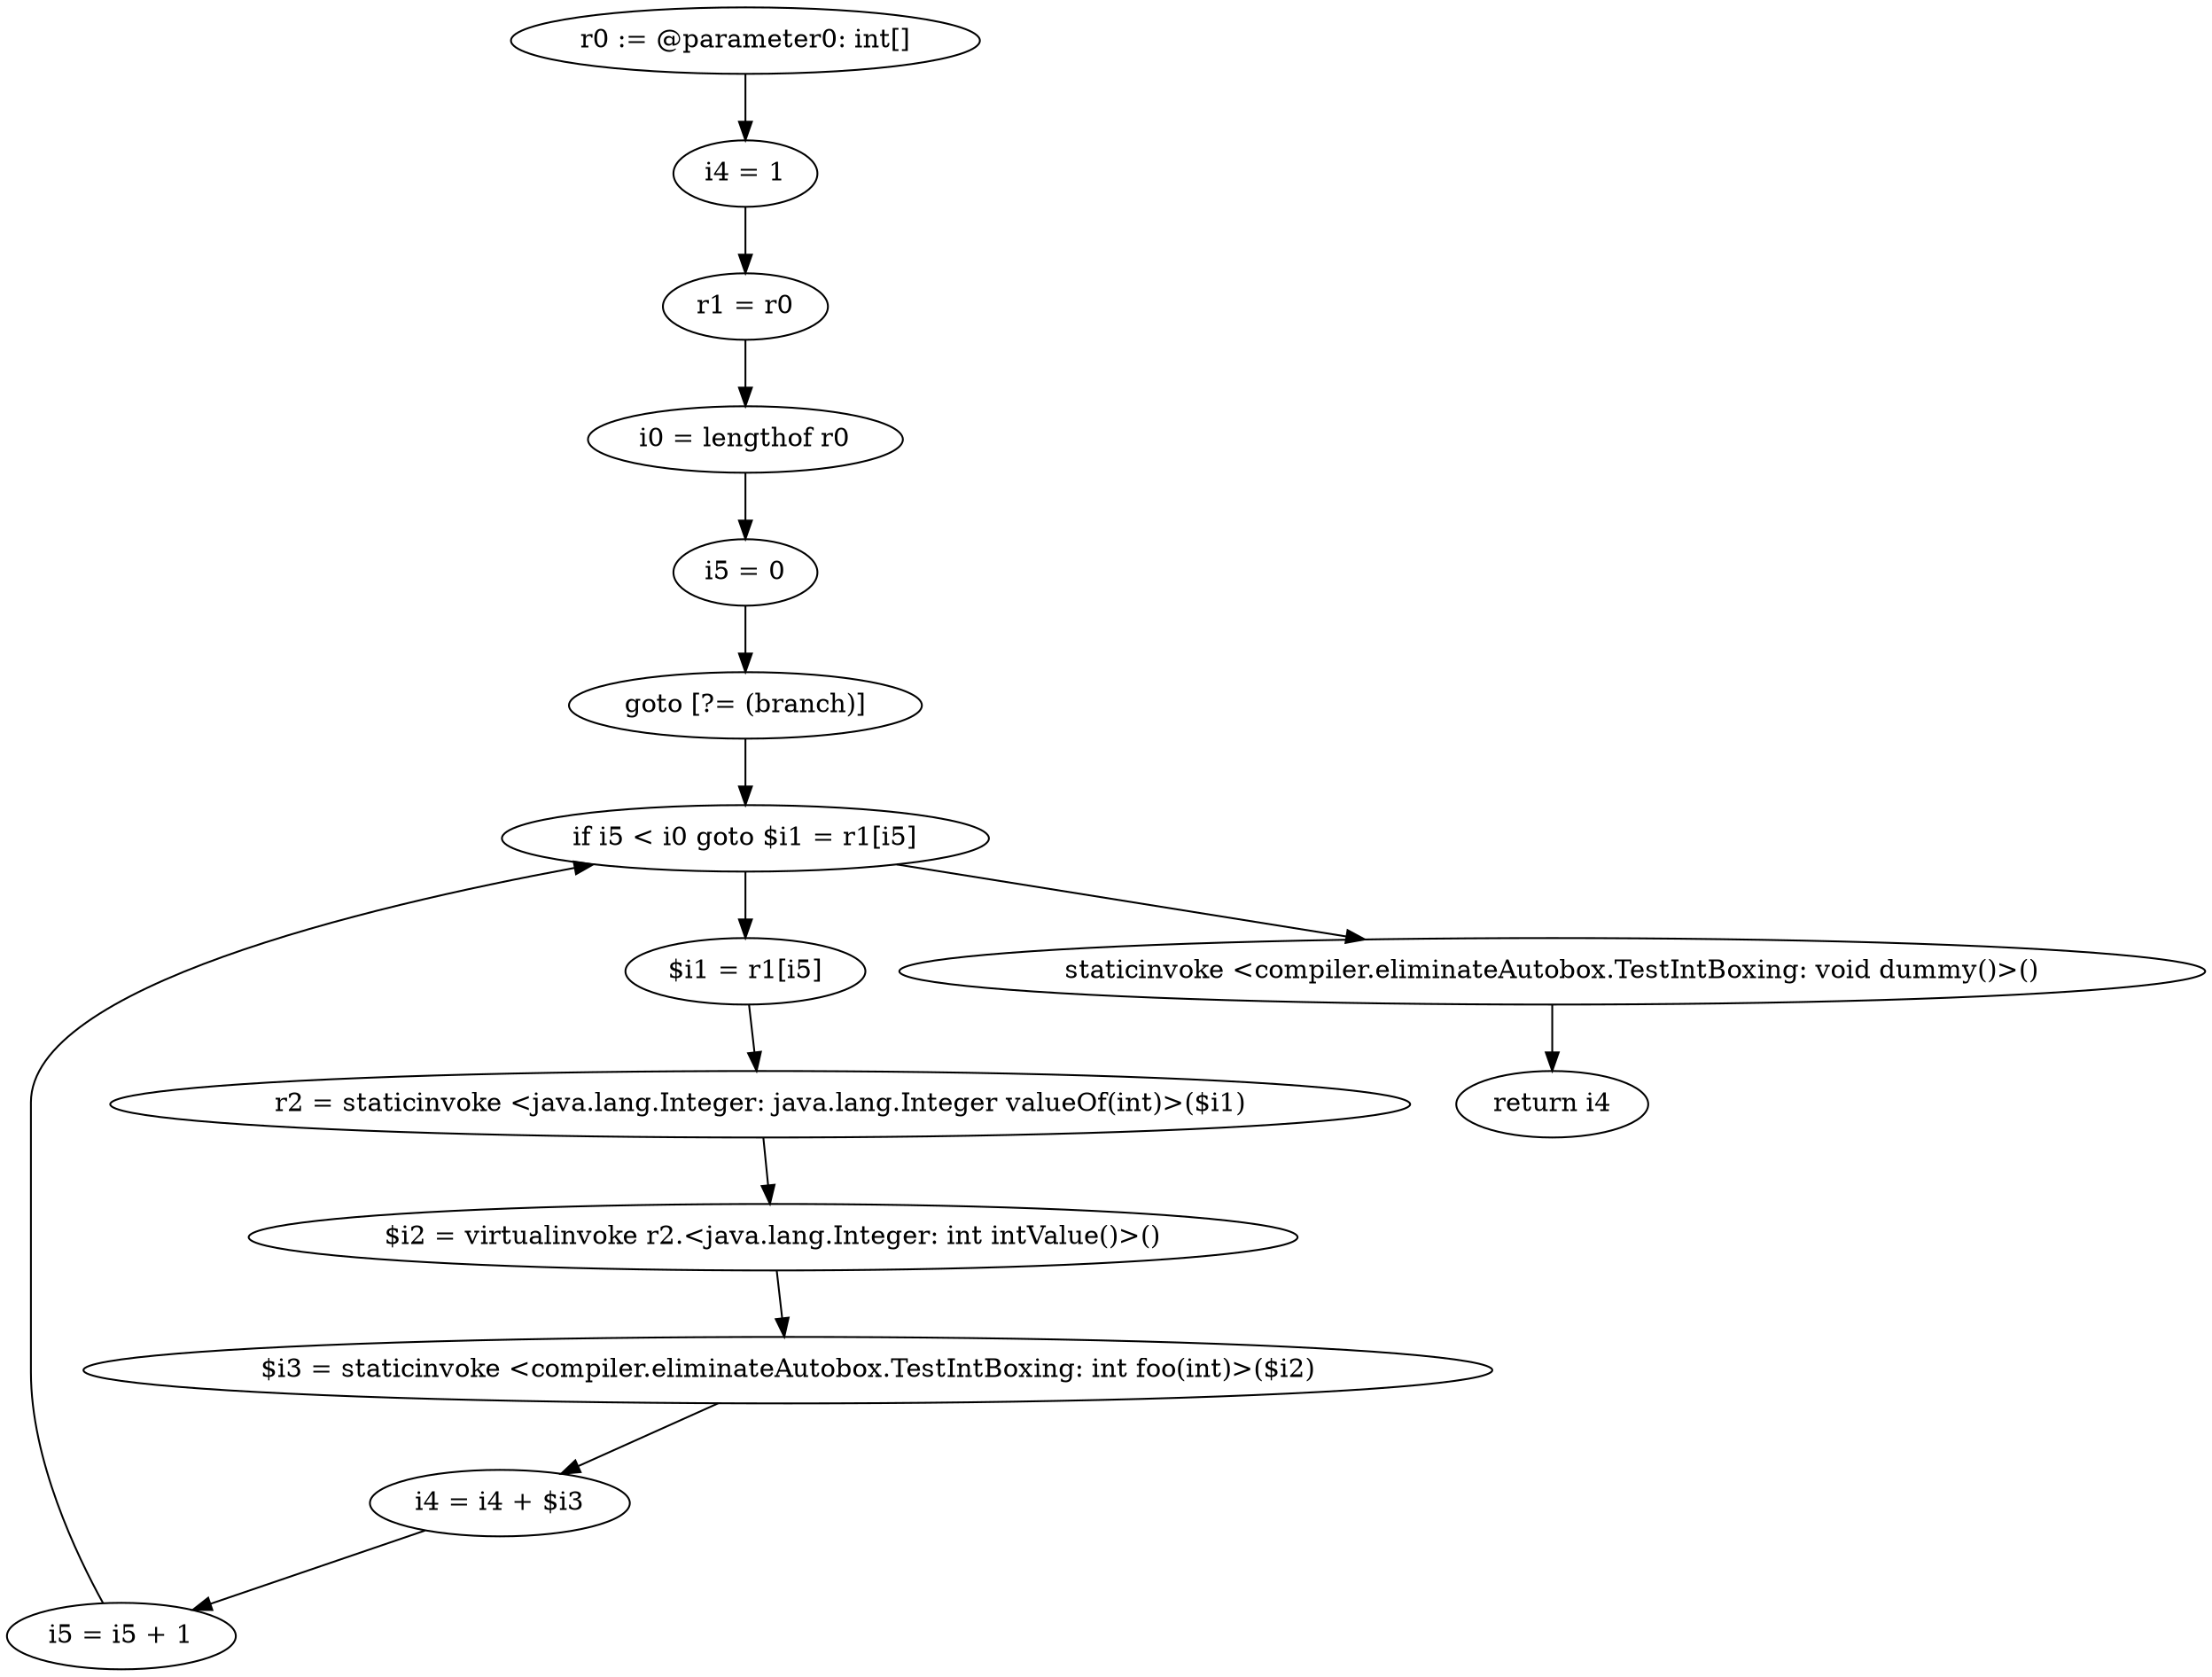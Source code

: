 digraph "unitGraph" {
    "r0 := @parameter0: int[]"
    "i4 = 1"
    "r1 = r0"
    "i0 = lengthof r0"
    "i5 = 0"
    "goto [?= (branch)]"
    "$i1 = r1[i5]"
    "r2 = staticinvoke <java.lang.Integer: java.lang.Integer valueOf(int)>($i1)"
    "$i2 = virtualinvoke r2.<java.lang.Integer: int intValue()>()"
    "$i3 = staticinvoke <compiler.eliminateAutobox.TestIntBoxing: int foo(int)>($i2)"
    "i4 = i4 + $i3"
    "i5 = i5 + 1"
    "if i5 < i0 goto $i1 = r1[i5]"
    "staticinvoke <compiler.eliminateAutobox.TestIntBoxing: void dummy()>()"
    "return i4"
    "r0 := @parameter0: int[]"->"i4 = 1";
    "i4 = 1"->"r1 = r0";
    "r1 = r0"->"i0 = lengthof r0";
    "i0 = lengthof r0"->"i5 = 0";
    "i5 = 0"->"goto [?= (branch)]";
    "goto [?= (branch)]"->"if i5 < i0 goto $i1 = r1[i5]";
    "$i1 = r1[i5]"->"r2 = staticinvoke <java.lang.Integer: java.lang.Integer valueOf(int)>($i1)";
    "r2 = staticinvoke <java.lang.Integer: java.lang.Integer valueOf(int)>($i1)"->"$i2 = virtualinvoke r2.<java.lang.Integer: int intValue()>()";
    "$i2 = virtualinvoke r2.<java.lang.Integer: int intValue()>()"->"$i3 = staticinvoke <compiler.eliminateAutobox.TestIntBoxing: int foo(int)>($i2)";
    "$i3 = staticinvoke <compiler.eliminateAutobox.TestIntBoxing: int foo(int)>($i2)"->"i4 = i4 + $i3";
    "i4 = i4 + $i3"->"i5 = i5 + 1";
    "i5 = i5 + 1"->"if i5 < i0 goto $i1 = r1[i5]";
    "if i5 < i0 goto $i1 = r1[i5]"->"staticinvoke <compiler.eliminateAutobox.TestIntBoxing: void dummy()>()";
    "if i5 < i0 goto $i1 = r1[i5]"->"$i1 = r1[i5]";
    "staticinvoke <compiler.eliminateAutobox.TestIntBoxing: void dummy()>()"->"return i4";
}
